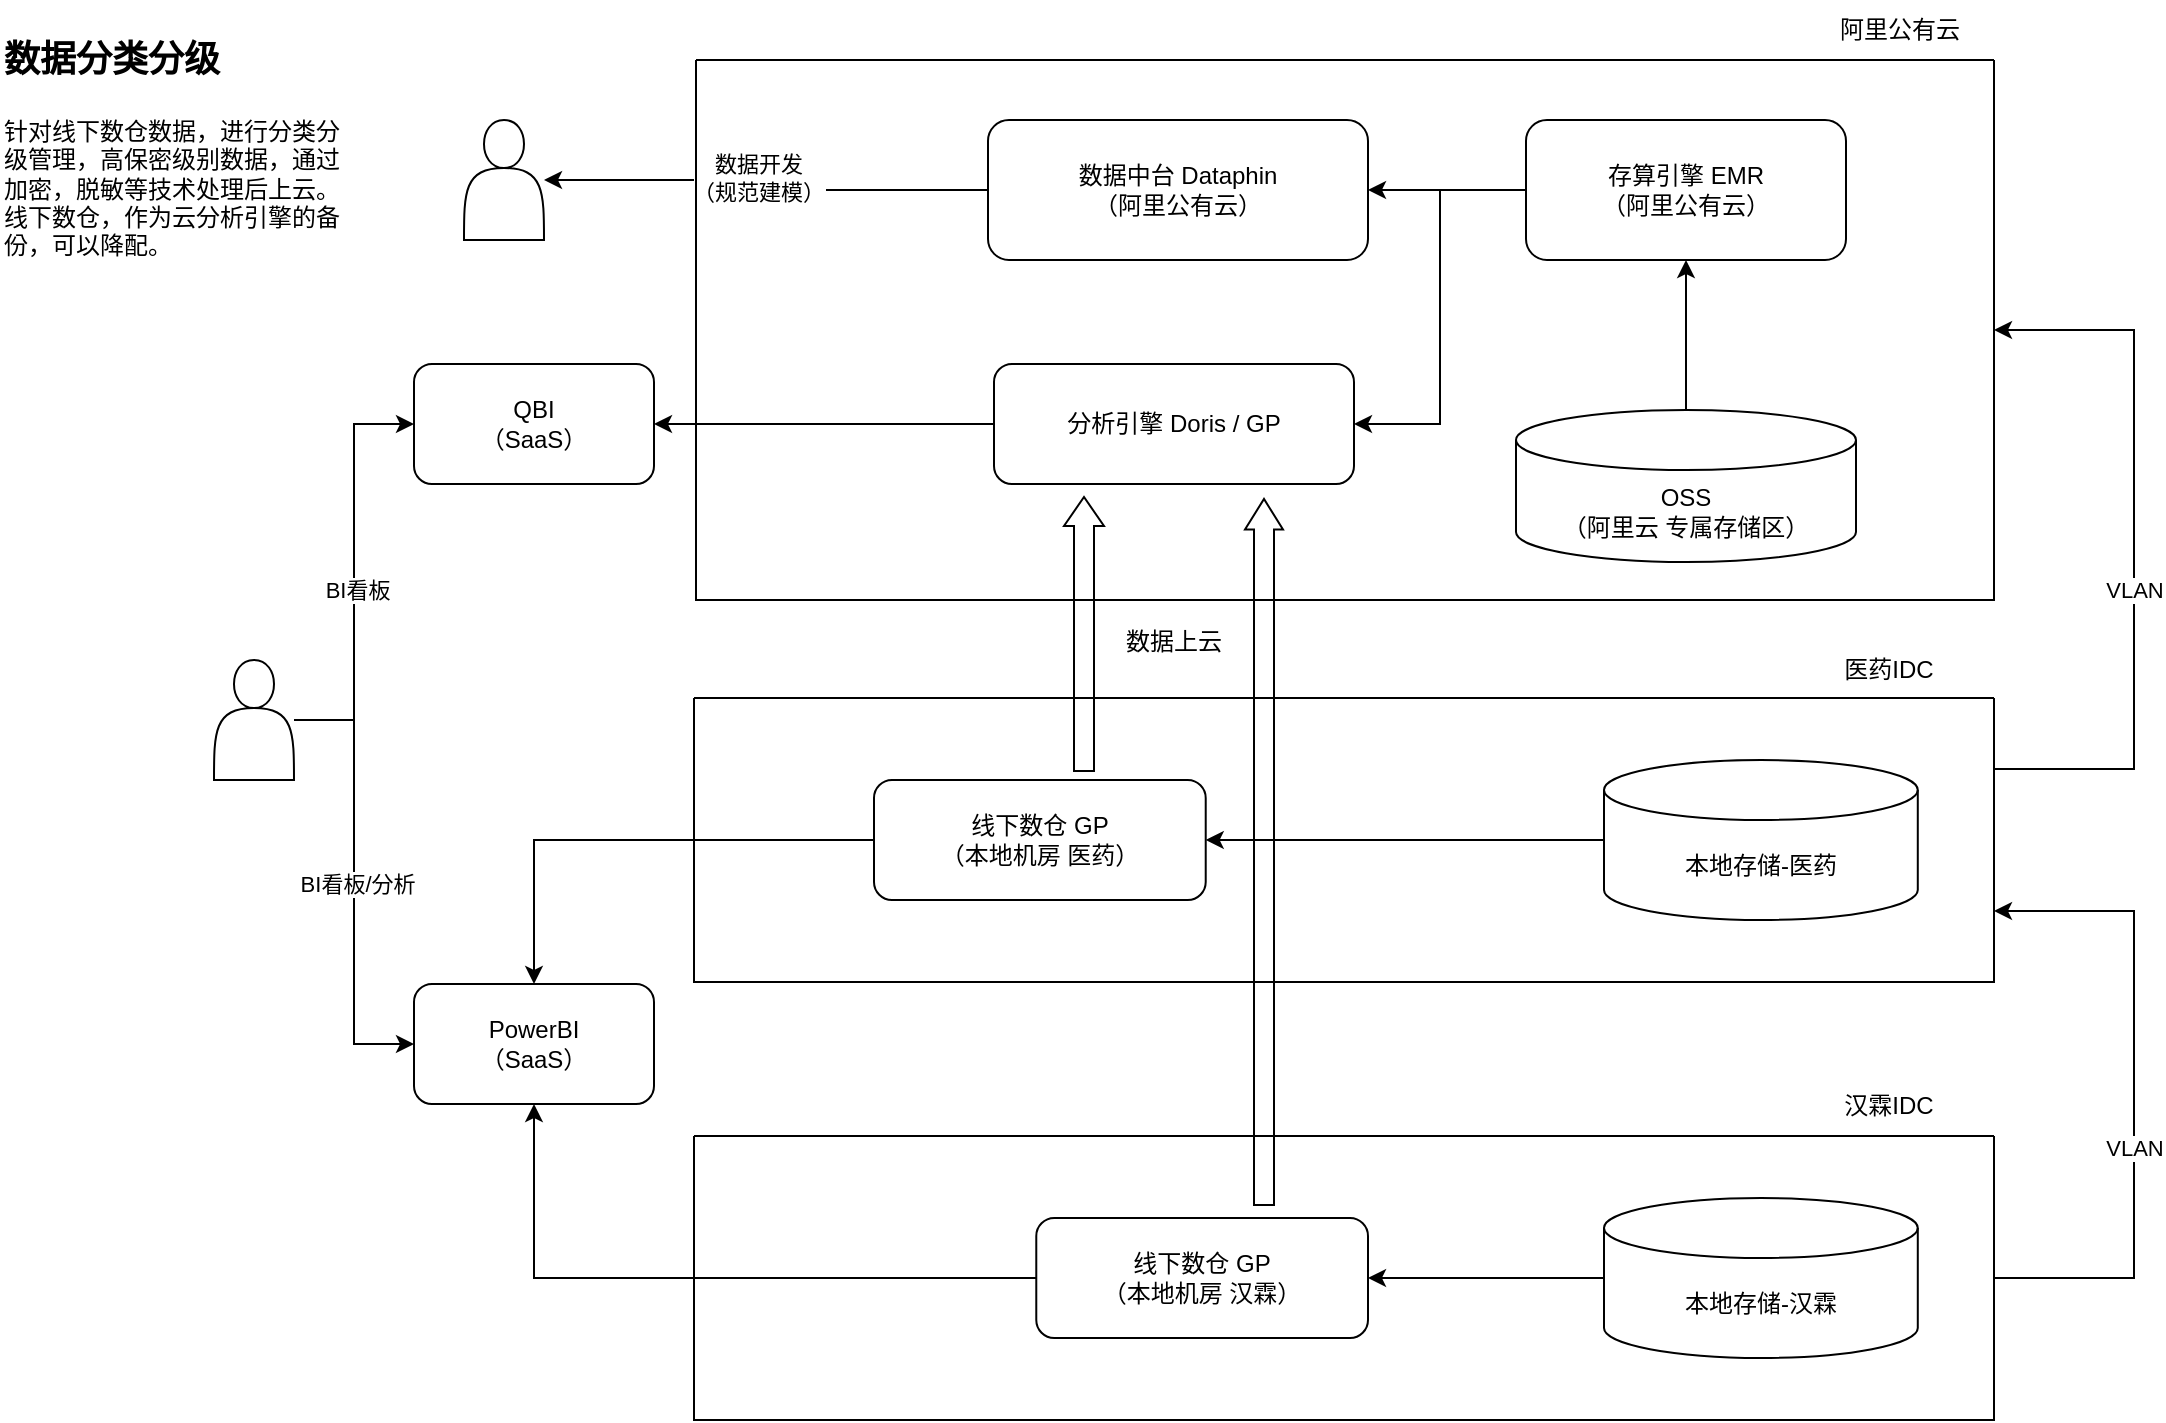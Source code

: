 <mxfile version="24.7.5">
  <diagram name="第 1 页" id="J8GREibbCt4KV59v55ON">
    <mxGraphModel dx="1479" dy="728" grid="1" gridSize="10" guides="1" tooltips="1" connect="1" arrows="1" fold="1" page="1" pageScale="1" pageWidth="1169" pageHeight="827" math="0" shadow="0">
      <root>
        <mxCell id="0" />
        <mxCell id="1" parent="0" />
        <mxCell id="eCR380lotrIrXrgE_NF7-7" style="edgeStyle=orthogonalEdgeStyle;rounded=0;orthogonalLoop=1;jettySize=auto;html=1;" parent="1" source="eCR380lotrIrXrgE_NF7-1" target="eCR380lotrIrXrgE_NF7-6" edge="1">
          <mxGeometry relative="1" as="geometry" />
        </mxCell>
        <mxCell id="eCR380lotrIrXrgE_NF7-8" value="数据开发&lt;div&gt;（规范建模）&lt;/div&gt;" style="edgeLabel;html=1;align=center;verticalAlign=middle;resizable=0;points=[];" parent="eCR380lotrIrXrgE_NF7-7" vertex="1" connectable="0">
          <mxGeometry x="0.058" y="-1" relative="1" as="geometry">
            <mxPoint as="offset" />
          </mxGeometry>
        </mxCell>
        <mxCell id="eCR380lotrIrXrgE_NF7-1" value="数据中台 Dataphin&lt;div&gt;（阿里公有云）&lt;/div&gt;" style="rounded=1;whiteSpace=wrap;html=1;" parent="1" vertex="1">
          <mxGeometry x="524" y="104" width="190" height="70" as="geometry" />
        </mxCell>
        <mxCell id="eCR380lotrIrXrgE_NF7-3" style="edgeStyle=orthogonalEdgeStyle;rounded=0;orthogonalLoop=1;jettySize=auto;html=1;entryX=1;entryY=0.5;entryDx=0;entryDy=0;" parent="1" source="eCR380lotrIrXrgE_NF7-2" target="eCR380lotrIrXrgE_NF7-1" edge="1">
          <mxGeometry relative="1" as="geometry" />
        </mxCell>
        <mxCell id="RV-wWZa_JN4536aJD9VN-2" style="edgeStyle=orthogonalEdgeStyle;rounded=0;orthogonalLoop=1;jettySize=auto;html=1;entryX=1;entryY=0.5;entryDx=0;entryDy=0;" edge="1" parent="1" source="eCR380lotrIrXrgE_NF7-2" target="eCR380lotrIrXrgE_NF7-9">
          <mxGeometry relative="1" as="geometry" />
        </mxCell>
        <mxCell id="eCR380lotrIrXrgE_NF7-2" value="存算引擎&amp;nbsp;&lt;span style=&quot;background-color: initial;&quot;&gt;EMR&lt;/span&gt;&lt;div&gt;&lt;span style=&quot;background-color: initial;&quot;&gt;（阿里公有云）&lt;/span&gt;&lt;/div&gt;" style="rounded=1;whiteSpace=wrap;html=1;" parent="1" vertex="1">
          <mxGeometry x="793" y="104" width="160" height="70" as="geometry" />
        </mxCell>
        <mxCell id="eCR380lotrIrXrgE_NF7-5" style="edgeStyle=orthogonalEdgeStyle;rounded=0;orthogonalLoop=1;jettySize=auto;html=1;entryX=0.5;entryY=1;entryDx=0;entryDy=0;" parent="1" source="eCR380lotrIrXrgE_NF7-4" target="eCR380lotrIrXrgE_NF7-2" edge="1">
          <mxGeometry relative="1" as="geometry" />
        </mxCell>
        <mxCell id="eCR380lotrIrXrgE_NF7-4" value="OSS&lt;div&gt;（阿里云 专属存储区）&lt;/div&gt;" style="shape=cylinder3;whiteSpace=wrap;html=1;boundedLbl=1;backgroundOutline=1;size=15;" parent="1" vertex="1">
          <mxGeometry x="788" y="249" width="170" height="76" as="geometry" />
        </mxCell>
        <mxCell id="eCR380lotrIrXrgE_NF7-6" value="" style="shape=actor;whiteSpace=wrap;html=1;" parent="1" vertex="1">
          <mxGeometry x="262" y="104" width="40" height="60" as="geometry" />
        </mxCell>
        <mxCell id="eCR380lotrIrXrgE_NF7-12" style="edgeStyle=orthogonalEdgeStyle;rounded=0;orthogonalLoop=1;jettySize=auto;html=1;entryX=1;entryY=0.5;entryDx=0;entryDy=0;" parent="1" source="eCR380lotrIrXrgE_NF7-9" target="eCR380lotrIrXrgE_NF7-11" edge="1">
          <mxGeometry relative="1" as="geometry" />
        </mxCell>
        <mxCell id="eCR380lotrIrXrgE_NF7-9" value="分析引擎 Doris / GP" style="rounded=1;whiteSpace=wrap;html=1;" parent="1" vertex="1">
          <mxGeometry x="527" y="226" width="180" height="60" as="geometry" />
        </mxCell>
        <mxCell id="eCR380lotrIrXrgE_NF7-11" value="QBI&lt;div&gt;（SaaS）&lt;/div&gt;" style="rounded=1;whiteSpace=wrap;html=1;" parent="1" vertex="1">
          <mxGeometry x="237" y="226" width="120" height="60" as="geometry" />
        </mxCell>
        <mxCell id="eCR380lotrIrXrgE_NF7-14" style="edgeStyle=orthogonalEdgeStyle;rounded=0;orthogonalLoop=1;jettySize=auto;html=1;entryX=0;entryY=0.5;entryDx=0;entryDy=0;" parent="1" source="eCR380lotrIrXrgE_NF7-13" target="eCR380lotrIrXrgE_NF7-11" edge="1">
          <mxGeometry relative="1" as="geometry" />
        </mxCell>
        <mxCell id="eCR380lotrIrXrgE_NF7-15" value="&amp;nbsp;BI看板" style="edgeLabel;html=1;align=center;verticalAlign=middle;resizable=0;points=[];" parent="eCR380lotrIrXrgE_NF7-14" vertex="1" connectable="0">
          <mxGeometry x="-0.071" relative="1" as="geometry">
            <mxPoint y="1" as="offset" />
          </mxGeometry>
        </mxCell>
        <mxCell id="eCR380lotrIrXrgE_NF7-35" style="edgeStyle=orthogonalEdgeStyle;rounded=0;orthogonalLoop=1;jettySize=auto;html=1;entryX=0;entryY=0.5;entryDx=0;entryDy=0;" parent="1" source="eCR380lotrIrXrgE_NF7-13" target="eCR380lotrIrXrgE_NF7-32" edge="1">
          <mxGeometry relative="1" as="geometry" />
        </mxCell>
        <mxCell id="eCR380lotrIrXrgE_NF7-36" value="&amp;nbsp;BI看板/分析" style="edgeLabel;html=1;align=center;verticalAlign=middle;resizable=0;points=[];" parent="eCR380lotrIrXrgE_NF7-35" vertex="1" connectable="0">
          <mxGeometry x="0.005" relative="1" as="geometry">
            <mxPoint as="offset" />
          </mxGeometry>
        </mxCell>
        <mxCell id="eCR380lotrIrXrgE_NF7-13" value="" style="shape=actor;whiteSpace=wrap;html=1;" parent="1" vertex="1">
          <mxGeometry x="137" y="374" width="40" height="60" as="geometry" />
        </mxCell>
        <mxCell id="eCR380lotrIrXrgE_NF7-32" value="PowerBI&lt;div&gt;（SaaS）&lt;/div&gt;" style="rounded=1;whiteSpace=wrap;html=1;" parent="1" vertex="1">
          <mxGeometry x="237" y="536" width="120" height="60" as="geometry" />
        </mxCell>
        <mxCell id="eCR380lotrIrXrgE_NF7-44" value="" style="group" parent="1" vertex="1" connectable="0">
          <mxGeometry x="377" y="364" width="650" height="171" as="geometry" />
        </mxCell>
        <mxCell id="eCR380lotrIrXrgE_NF7-20" style="edgeStyle=orthogonalEdgeStyle;rounded=0;orthogonalLoop=1;jettySize=auto;html=1;" parent="eCR380lotrIrXrgE_NF7-44" source="eCR380lotrIrXrgE_NF7-19" target="eCR380lotrIrXrgE_NF7-17" edge="1">
          <mxGeometry relative="1" as="geometry" />
        </mxCell>
        <mxCell id="eCR380lotrIrXrgE_NF7-19" value="本地存储-医药" style="shape=cylinder3;whiteSpace=wrap;html=1;boundedLbl=1;backgroundOutline=1;size=15;" parent="eCR380lotrIrXrgE_NF7-44" vertex="1">
          <mxGeometry x="455.0" y="60" width="156.897" height="80" as="geometry" />
        </mxCell>
        <mxCell id="eCR380lotrIrXrgE_NF7-40" value="" style="swimlane;startSize=0;" parent="eCR380lotrIrXrgE_NF7-44" vertex="1">
          <mxGeometry y="29" width="650" height="142" as="geometry">
            <mxRectangle y="29" width="50" height="40" as="alternateBounds" />
          </mxGeometry>
        </mxCell>
        <mxCell id="eCR380lotrIrXrgE_NF7-17" value="线下数仓 GP&lt;div&gt;（本地机房 医药）&lt;/div&gt;" style="rounded=1;whiteSpace=wrap;html=1;" parent="eCR380lotrIrXrgE_NF7-40" vertex="1">
          <mxGeometry x="89.998" y="41" width="165.862" height="60" as="geometry" />
        </mxCell>
        <mxCell id="eCR380lotrIrXrgE_NF7-41" value="医药IDC" style="text;html=1;align=center;verticalAlign=middle;whiteSpace=wrap;rounded=0;" parent="eCR380lotrIrXrgE_NF7-44" vertex="1">
          <mxGeometry x="544.655" width="105.345" height="30" as="geometry" />
        </mxCell>
        <mxCell id="RV-wWZa_JN4536aJD9VN-5" value="" style="shape=flexArrow;endArrow=classic;html=1;rounded=0;endWidth=9;endSize=4.5;entryX=0.25;entryY=1;entryDx=0;entryDy=0;" edge="1" parent="eCR380lotrIrXrgE_NF7-44">
          <mxGeometry width="50" height="50" relative="1" as="geometry">
            <mxPoint x="195" y="66" as="sourcePoint" />
            <mxPoint x="195" y="-72" as="targetPoint" />
          </mxGeometry>
        </mxCell>
        <mxCell id="eCR380lotrIrXrgE_NF7-45" value="" style="group" parent="1" vertex="1" connectable="0">
          <mxGeometry x="377" y="582" width="650" height="172" as="geometry" />
        </mxCell>
        <mxCell id="eCR380lotrIrXrgE_NF7-22" style="edgeStyle=orthogonalEdgeStyle;rounded=0;orthogonalLoop=1;jettySize=auto;html=1;" parent="eCR380lotrIrXrgE_NF7-45" source="eCR380lotrIrXrgE_NF7-21" target="eCR380lotrIrXrgE_NF7-18" edge="1">
          <mxGeometry relative="1" as="geometry" />
        </mxCell>
        <mxCell id="eCR380lotrIrXrgE_NF7-21" value="本地存储-汉霖" style="shape=cylinder3;whiteSpace=wrap;html=1;boundedLbl=1;backgroundOutline=1;size=15;" parent="eCR380lotrIrXrgE_NF7-45" vertex="1">
          <mxGeometry x="455.0" y="61" width="156.897" height="80" as="geometry" />
        </mxCell>
        <mxCell id="eCR380lotrIrXrgE_NF7-42" value="" style="swimlane;startSize=0;" parent="eCR380lotrIrXrgE_NF7-45" vertex="1">
          <mxGeometry y="30" width="650" height="142" as="geometry" />
        </mxCell>
        <mxCell id="eCR380lotrIrXrgE_NF7-18" value="线下数仓 GP&lt;div&gt;（本地机房 汉霖）&lt;/div&gt;" style="rounded=1;whiteSpace=wrap;html=1;" parent="eCR380lotrIrXrgE_NF7-42" vertex="1">
          <mxGeometry x="171.138" y="41" width="165.862" height="60" as="geometry" />
        </mxCell>
        <mxCell id="eCR380lotrIrXrgE_NF7-43" value="汉霖IDC" style="text;html=1;align=center;verticalAlign=middle;whiteSpace=wrap;rounded=0;" parent="eCR380lotrIrXrgE_NF7-45" vertex="1">
          <mxGeometry x="544.655" width="105.345" height="30" as="geometry" />
        </mxCell>
        <mxCell id="eCR380lotrIrXrgE_NF7-46" value="" style="swimlane;startSize=0;" parent="1" vertex="1">
          <mxGeometry x="378" y="74" width="649" height="270" as="geometry">
            <mxRectangle x="341" y="74" width="50" height="40" as="alternateBounds" />
          </mxGeometry>
        </mxCell>
        <mxCell id="eCR380lotrIrXrgE_NF7-47" value="阿里公有云" style="text;html=1;align=center;verticalAlign=middle;whiteSpace=wrap;rounded=0;" parent="1" vertex="1">
          <mxGeometry x="933" y="44" width="94" height="30" as="geometry" />
        </mxCell>
        <mxCell id="eCR380lotrIrXrgE_NF7-48" style="edgeStyle=orthogonalEdgeStyle;rounded=0;orthogonalLoop=1;jettySize=auto;html=1;entryX=1;entryY=0.5;entryDx=0;entryDy=0;exitX=1;exitY=0.25;exitDx=0;exitDy=0;" parent="1" source="eCR380lotrIrXrgE_NF7-40" target="eCR380lotrIrXrgE_NF7-46" edge="1">
          <mxGeometry relative="1" as="geometry">
            <Array as="points">
              <mxPoint x="1097" y="429" />
              <mxPoint x="1097" y="209" />
            </Array>
          </mxGeometry>
        </mxCell>
        <mxCell id="eCR380lotrIrXrgE_NF7-49" value="VLAN" style="edgeLabel;html=1;align=center;verticalAlign=middle;resizable=0;points=[];" parent="eCR380lotrIrXrgE_NF7-48" vertex="1" connectable="0">
          <mxGeometry x="-0.109" relative="1" as="geometry">
            <mxPoint as="offset" />
          </mxGeometry>
        </mxCell>
        <mxCell id="eCR380lotrIrXrgE_NF7-51" style="edgeStyle=orthogonalEdgeStyle;rounded=0;orthogonalLoop=1;jettySize=auto;html=1;entryX=1;entryY=0.75;entryDx=0;entryDy=0;exitX=1;exitY=0.5;exitDx=0;exitDy=0;" parent="1" source="eCR380lotrIrXrgE_NF7-42" target="eCR380lotrIrXrgE_NF7-40" edge="1">
          <mxGeometry relative="1" as="geometry">
            <Array as="points">
              <mxPoint x="1097" y="683" />
              <mxPoint x="1097" y="500" />
            </Array>
          </mxGeometry>
        </mxCell>
        <mxCell id="eCR380lotrIrXrgE_NF7-52" value="VLAN" style="edgeLabel;html=1;align=center;verticalAlign=middle;resizable=0;points=[];" parent="eCR380lotrIrXrgE_NF7-51" vertex="1" connectable="0">
          <mxGeometry x="-0.165" relative="1" as="geometry">
            <mxPoint as="offset" />
          </mxGeometry>
        </mxCell>
        <mxCell id="eCR380lotrIrXrgE_NF7-30" style="edgeStyle=orthogonalEdgeStyle;rounded=0;orthogonalLoop=1;jettySize=auto;html=1;entryX=0.5;entryY=0;entryDx=0;entryDy=0;" parent="1" source="eCR380lotrIrXrgE_NF7-17" target="eCR380lotrIrXrgE_NF7-32" edge="1">
          <mxGeometry relative="1" as="geometry">
            <mxPoint x="535.017" y="464" as="targetPoint" />
          </mxGeometry>
        </mxCell>
        <mxCell id="eCR380lotrIrXrgE_NF7-31" style="edgeStyle=orthogonalEdgeStyle;rounded=0;orthogonalLoop=1;jettySize=auto;html=1;entryX=0.5;entryY=1;entryDx=0;entryDy=0;" parent="1" source="eCR380lotrIrXrgE_NF7-18" target="eCR380lotrIrXrgE_NF7-32" edge="1">
          <mxGeometry relative="1" as="geometry">
            <mxPoint x="535.017" y="683" as="targetPoint" />
          </mxGeometry>
        </mxCell>
        <mxCell id="RV-wWZa_JN4536aJD9VN-6" value="" style="shape=flexArrow;endArrow=classic;html=1;rounded=0;endWidth=8;endSize=4.73;entryX=0.75;entryY=1;entryDx=0;entryDy=0;" edge="1" parent="1">
          <mxGeometry width="50" height="50" relative="1" as="geometry">
            <mxPoint x="662" y="647" as="sourcePoint" />
            <mxPoint x="662" y="293" as="targetPoint" />
          </mxGeometry>
        </mxCell>
        <mxCell id="RV-wWZa_JN4536aJD9VN-8" value="数据上云" style="text;html=1;align=center;verticalAlign=middle;whiteSpace=wrap;rounded=0;" vertex="1" parent="1">
          <mxGeometry x="587" y="350" width="60" height="30" as="geometry" />
        </mxCell>
        <mxCell id="RV-wWZa_JN4536aJD9VN-9" value="&lt;h1 style=&quot;margin-top: 0px;&quot;&gt;&lt;font style=&quot;font-size: 18px;&quot;&gt;数据分类分级&lt;/font&gt;&lt;/h1&gt;&lt;p&gt;针对线下数仓数据，进行分类分级管理，高保密级别数据，通过加密，脱敏等技术处理后上云。线下数仓，作为云分析引擎的备份，可以降配。&lt;/p&gt;" style="text;html=1;whiteSpace=wrap;overflow=hidden;rounded=0;" vertex="1" parent="1">
          <mxGeometry x="30" y="51" width="180" height="120" as="geometry" />
        </mxCell>
      </root>
    </mxGraphModel>
  </diagram>
</mxfile>
